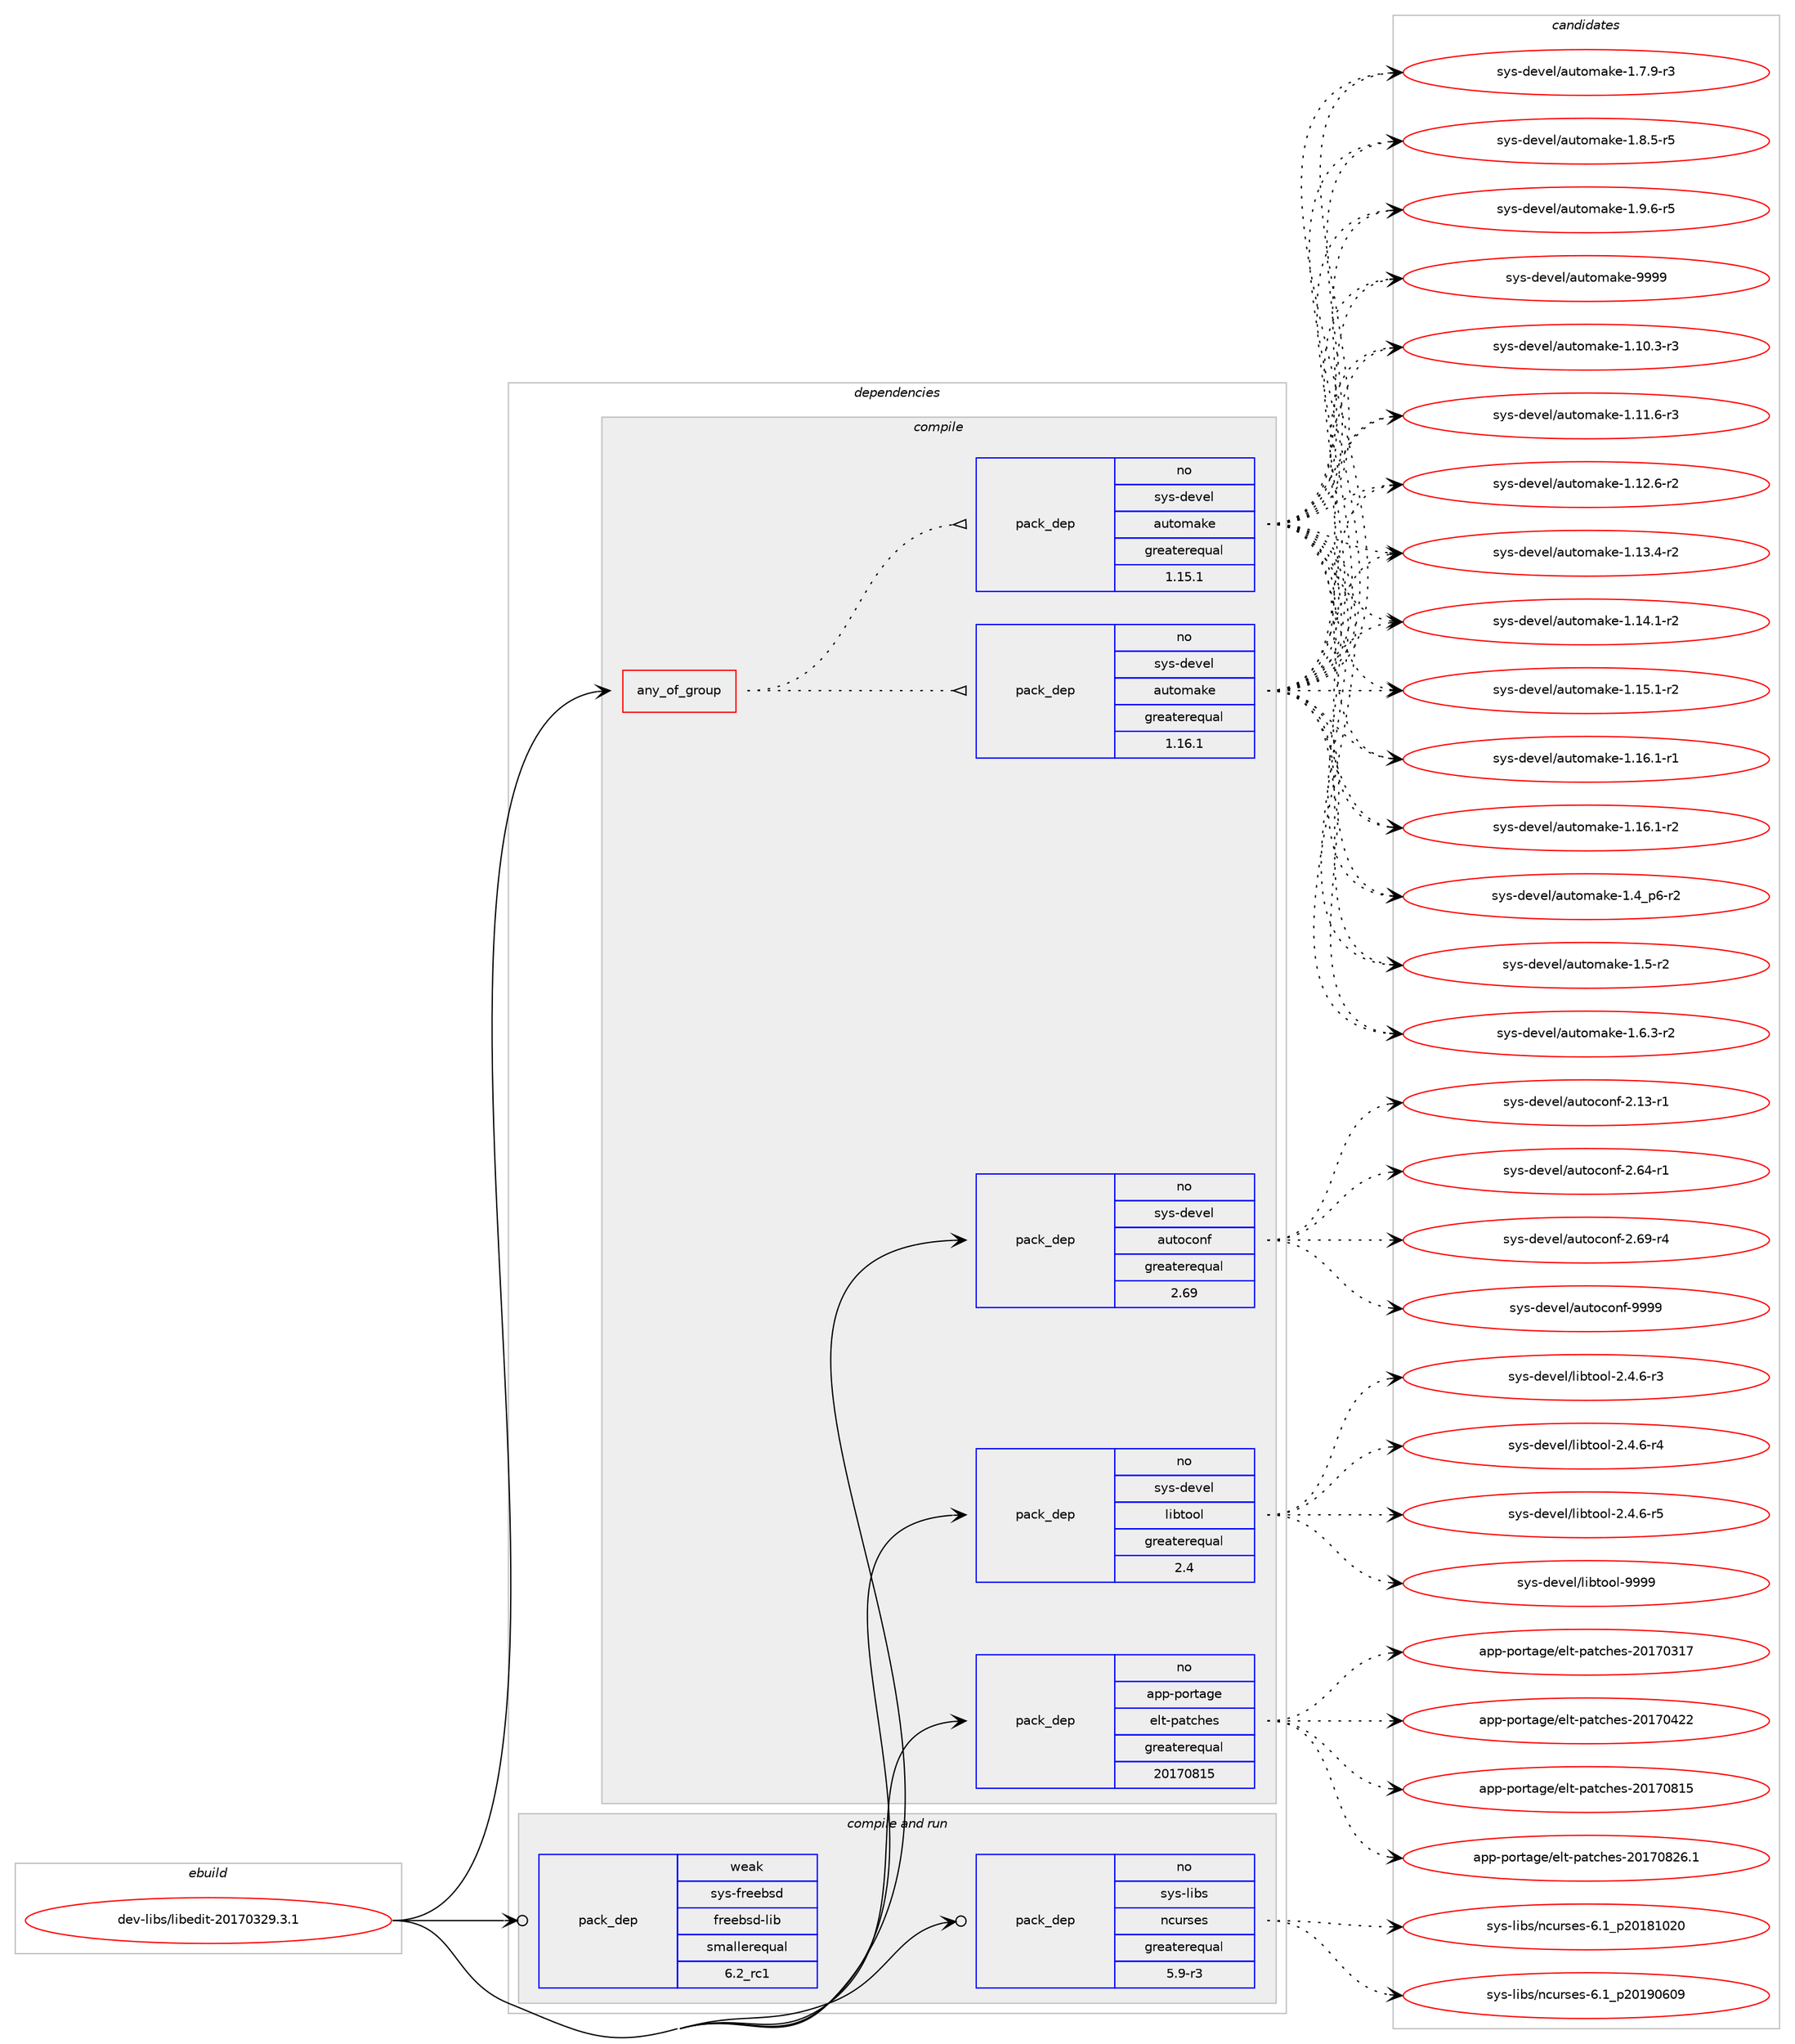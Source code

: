 digraph prolog {

# *************
# Graph options
# *************

newrank=true;
concentrate=true;
compound=true;
graph [rankdir=LR,fontname=Helvetica,fontsize=10,ranksep=1.5];#, ranksep=2.5, nodesep=0.2];
edge  [arrowhead=vee];
node  [fontname=Helvetica,fontsize=10];

# **********
# The ebuild
# **********

subgraph cluster_leftcol {
color=gray;
rank=same;
label=<<i>ebuild</i>>;
id [label="dev-libs/libedit-20170329.3.1", color=red, width=4, href="../dev-libs/libedit-20170329.3.1.svg"];
}

# ****************
# The dependencies
# ****************

subgraph cluster_midcol {
color=gray;
label=<<i>dependencies</i>>;
subgraph cluster_compile {
fillcolor="#eeeeee";
style=filled;
label=<<i>compile</i>>;
subgraph any11099 {
dependency565254 [label=<<TABLE BORDER="0" CELLBORDER="1" CELLSPACING="0" CELLPADDING="4"><TR><TD CELLPADDING="10">any_of_group</TD></TR></TABLE>>, shape=none, color=red];subgraph pack422146 {
dependency565255 [label=<<TABLE BORDER="0" CELLBORDER="1" CELLSPACING="0" CELLPADDING="4" WIDTH="220"><TR><TD ROWSPAN="6" CELLPADDING="30">pack_dep</TD></TR><TR><TD WIDTH="110">no</TD></TR><TR><TD>sys-devel</TD></TR><TR><TD>automake</TD></TR><TR><TD>greaterequal</TD></TR><TR><TD>1.16.1</TD></TR></TABLE>>, shape=none, color=blue];
}
dependency565254:e -> dependency565255:w [weight=20,style="dotted",arrowhead="oinv"];
subgraph pack422147 {
dependency565256 [label=<<TABLE BORDER="0" CELLBORDER="1" CELLSPACING="0" CELLPADDING="4" WIDTH="220"><TR><TD ROWSPAN="6" CELLPADDING="30">pack_dep</TD></TR><TR><TD WIDTH="110">no</TD></TR><TR><TD>sys-devel</TD></TR><TR><TD>automake</TD></TR><TR><TD>greaterequal</TD></TR><TR><TD>1.15.1</TD></TR></TABLE>>, shape=none, color=blue];
}
dependency565254:e -> dependency565256:w [weight=20,style="dotted",arrowhead="oinv"];
}
id:e -> dependency565254:w [weight=20,style="solid",arrowhead="vee"];
subgraph pack422148 {
dependency565257 [label=<<TABLE BORDER="0" CELLBORDER="1" CELLSPACING="0" CELLPADDING="4" WIDTH="220"><TR><TD ROWSPAN="6" CELLPADDING="30">pack_dep</TD></TR><TR><TD WIDTH="110">no</TD></TR><TR><TD>app-portage</TD></TR><TR><TD>elt-patches</TD></TR><TR><TD>greaterequal</TD></TR><TR><TD>20170815</TD></TR></TABLE>>, shape=none, color=blue];
}
id:e -> dependency565257:w [weight=20,style="solid",arrowhead="vee"];
subgraph pack422149 {
dependency565258 [label=<<TABLE BORDER="0" CELLBORDER="1" CELLSPACING="0" CELLPADDING="4" WIDTH="220"><TR><TD ROWSPAN="6" CELLPADDING="30">pack_dep</TD></TR><TR><TD WIDTH="110">no</TD></TR><TR><TD>sys-devel</TD></TR><TR><TD>autoconf</TD></TR><TR><TD>greaterequal</TD></TR><TR><TD>2.69</TD></TR></TABLE>>, shape=none, color=blue];
}
id:e -> dependency565258:w [weight=20,style="solid",arrowhead="vee"];
subgraph pack422150 {
dependency565259 [label=<<TABLE BORDER="0" CELLBORDER="1" CELLSPACING="0" CELLPADDING="4" WIDTH="220"><TR><TD ROWSPAN="6" CELLPADDING="30">pack_dep</TD></TR><TR><TD WIDTH="110">no</TD></TR><TR><TD>sys-devel</TD></TR><TR><TD>libtool</TD></TR><TR><TD>greaterequal</TD></TR><TR><TD>2.4</TD></TR></TABLE>>, shape=none, color=blue];
}
id:e -> dependency565259:w [weight=20,style="solid",arrowhead="vee"];
}
subgraph cluster_compileandrun {
fillcolor="#eeeeee";
style=filled;
label=<<i>compile and run</i>>;
subgraph pack422151 {
dependency565260 [label=<<TABLE BORDER="0" CELLBORDER="1" CELLSPACING="0" CELLPADDING="4" WIDTH="220"><TR><TD ROWSPAN="6" CELLPADDING="30">pack_dep</TD></TR><TR><TD WIDTH="110">no</TD></TR><TR><TD>sys-libs</TD></TR><TR><TD>ncurses</TD></TR><TR><TD>greaterequal</TD></TR><TR><TD>5.9-r3</TD></TR></TABLE>>, shape=none, color=blue];
}
id:e -> dependency565260:w [weight=20,style="solid",arrowhead="odotvee"];
subgraph pack422152 {
dependency565261 [label=<<TABLE BORDER="0" CELLBORDER="1" CELLSPACING="0" CELLPADDING="4" WIDTH="220"><TR><TD ROWSPAN="6" CELLPADDING="30">pack_dep</TD></TR><TR><TD WIDTH="110">weak</TD></TR><TR><TD>sys-freebsd</TD></TR><TR><TD>freebsd-lib</TD></TR><TR><TD>smallerequal</TD></TR><TR><TD>6.2_rc1</TD></TR></TABLE>>, shape=none, color=blue];
}
id:e -> dependency565261:w [weight=20,style="solid",arrowhead="odotvee"];
}
subgraph cluster_run {
fillcolor="#eeeeee";
style=filled;
label=<<i>run</i>>;
}
}

# **************
# The candidates
# **************

subgraph cluster_choices {
rank=same;
color=gray;
label=<<i>candidates</i>>;

subgraph choice422146 {
color=black;
nodesep=1;
choice11512111545100101118101108479711711611110997107101454946494846514511451 [label="sys-devel/automake-1.10.3-r3", color=red, width=4,href="../sys-devel/automake-1.10.3-r3.svg"];
choice11512111545100101118101108479711711611110997107101454946494946544511451 [label="sys-devel/automake-1.11.6-r3", color=red, width=4,href="../sys-devel/automake-1.11.6-r3.svg"];
choice11512111545100101118101108479711711611110997107101454946495046544511450 [label="sys-devel/automake-1.12.6-r2", color=red, width=4,href="../sys-devel/automake-1.12.6-r2.svg"];
choice11512111545100101118101108479711711611110997107101454946495146524511450 [label="sys-devel/automake-1.13.4-r2", color=red, width=4,href="../sys-devel/automake-1.13.4-r2.svg"];
choice11512111545100101118101108479711711611110997107101454946495246494511450 [label="sys-devel/automake-1.14.1-r2", color=red, width=4,href="../sys-devel/automake-1.14.1-r2.svg"];
choice11512111545100101118101108479711711611110997107101454946495346494511450 [label="sys-devel/automake-1.15.1-r2", color=red, width=4,href="../sys-devel/automake-1.15.1-r2.svg"];
choice11512111545100101118101108479711711611110997107101454946495446494511449 [label="sys-devel/automake-1.16.1-r1", color=red, width=4,href="../sys-devel/automake-1.16.1-r1.svg"];
choice11512111545100101118101108479711711611110997107101454946495446494511450 [label="sys-devel/automake-1.16.1-r2", color=red, width=4,href="../sys-devel/automake-1.16.1-r2.svg"];
choice115121115451001011181011084797117116111109971071014549465295112544511450 [label="sys-devel/automake-1.4_p6-r2", color=red, width=4,href="../sys-devel/automake-1.4_p6-r2.svg"];
choice11512111545100101118101108479711711611110997107101454946534511450 [label="sys-devel/automake-1.5-r2", color=red, width=4,href="../sys-devel/automake-1.5-r2.svg"];
choice115121115451001011181011084797117116111109971071014549465446514511450 [label="sys-devel/automake-1.6.3-r2", color=red, width=4,href="../sys-devel/automake-1.6.3-r2.svg"];
choice115121115451001011181011084797117116111109971071014549465546574511451 [label="sys-devel/automake-1.7.9-r3", color=red, width=4,href="../sys-devel/automake-1.7.9-r3.svg"];
choice115121115451001011181011084797117116111109971071014549465646534511453 [label="sys-devel/automake-1.8.5-r5", color=red, width=4,href="../sys-devel/automake-1.8.5-r5.svg"];
choice115121115451001011181011084797117116111109971071014549465746544511453 [label="sys-devel/automake-1.9.6-r5", color=red, width=4,href="../sys-devel/automake-1.9.6-r5.svg"];
choice115121115451001011181011084797117116111109971071014557575757 [label="sys-devel/automake-9999", color=red, width=4,href="../sys-devel/automake-9999.svg"];
dependency565255:e -> choice11512111545100101118101108479711711611110997107101454946494846514511451:w [style=dotted,weight="100"];
dependency565255:e -> choice11512111545100101118101108479711711611110997107101454946494946544511451:w [style=dotted,weight="100"];
dependency565255:e -> choice11512111545100101118101108479711711611110997107101454946495046544511450:w [style=dotted,weight="100"];
dependency565255:e -> choice11512111545100101118101108479711711611110997107101454946495146524511450:w [style=dotted,weight="100"];
dependency565255:e -> choice11512111545100101118101108479711711611110997107101454946495246494511450:w [style=dotted,weight="100"];
dependency565255:e -> choice11512111545100101118101108479711711611110997107101454946495346494511450:w [style=dotted,weight="100"];
dependency565255:e -> choice11512111545100101118101108479711711611110997107101454946495446494511449:w [style=dotted,weight="100"];
dependency565255:e -> choice11512111545100101118101108479711711611110997107101454946495446494511450:w [style=dotted,weight="100"];
dependency565255:e -> choice115121115451001011181011084797117116111109971071014549465295112544511450:w [style=dotted,weight="100"];
dependency565255:e -> choice11512111545100101118101108479711711611110997107101454946534511450:w [style=dotted,weight="100"];
dependency565255:e -> choice115121115451001011181011084797117116111109971071014549465446514511450:w [style=dotted,weight="100"];
dependency565255:e -> choice115121115451001011181011084797117116111109971071014549465546574511451:w [style=dotted,weight="100"];
dependency565255:e -> choice115121115451001011181011084797117116111109971071014549465646534511453:w [style=dotted,weight="100"];
dependency565255:e -> choice115121115451001011181011084797117116111109971071014549465746544511453:w [style=dotted,weight="100"];
dependency565255:e -> choice115121115451001011181011084797117116111109971071014557575757:w [style=dotted,weight="100"];
}
subgraph choice422147 {
color=black;
nodesep=1;
choice11512111545100101118101108479711711611110997107101454946494846514511451 [label="sys-devel/automake-1.10.3-r3", color=red, width=4,href="../sys-devel/automake-1.10.3-r3.svg"];
choice11512111545100101118101108479711711611110997107101454946494946544511451 [label="sys-devel/automake-1.11.6-r3", color=red, width=4,href="../sys-devel/automake-1.11.6-r3.svg"];
choice11512111545100101118101108479711711611110997107101454946495046544511450 [label="sys-devel/automake-1.12.6-r2", color=red, width=4,href="../sys-devel/automake-1.12.6-r2.svg"];
choice11512111545100101118101108479711711611110997107101454946495146524511450 [label="sys-devel/automake-1.13.4-r2", color=red, width=4,href="../sys-devel/automake-1.13.4-r2.svg"];
choice11512111545100101118101108479711711611110997107101454946495246494511450 [label="sys-devel/automake-1.14.1-r2", color=red, width=4,href="../sys-devel/automake-1.14.1-r2.svg"];
choice11512111545100101118101108479711711611110997107101454946495346494511450 [label="sys-devel/automake-1.15.1-r2", color=red, width=4,href="../sys-devel/automake-1.15.1-r2.svg"];
choice11512111545100101118101108479711711611110997107101454946495446494511449 [label="sys-devel/automake-1.16.1-r1", color=red, width=4,href="../sys-devel/automake-1.16.1-r1.svg"];
choice11512111545100101118101108479711711611110997107101454946495446494511450 [label="sys-devel/automake-1.16.1-r2", color=red, width=4,href="../sys-devel/automake-1.16.1-r2.svg"];
choice115121115451001011181011084797117116111109971071014549465295112544511450 [label="sys-devel/automake-1.4_p6-r2", color=red, width=4,href="../sys-devel/automake-1.4_p6-r2.svg"];
choice11512111545100101118101108479711711611110997107101454946534511450 [label="sys-devel/automake-1.5-r2", color=red, width=4,href="../sys-devel/automake-1.5-r2.svg"];
choice115121115451001011181011084797117116111109971071014549465446514511450 [label="sys-devel/automake-1.6.3-r2", color=red, width=4,href="../sys-devel/automake-1.6.3-r2.svg"];
choice115121115451001011181011084797117116111109971071014549465546574511451 [label="sys-devel/automake-1.7.9-r3", color=red, width=4,href="../sys-devel/automake-1.7.9-r3.svg"];
choice115121115451001011181011084797117116111109971071014549465646534511453 [label="sys-devel/automake-1.8.5-r5", color=red, width=4,href="../sys-devel/automake-1.8.5-r5.svg"];
choice115121115451001011181011084797117116111109971071014549465746544511453 [label="sys-devel/automake-1.9.6-r5", color=red, width=4,href="../sys-devel/automake-1.9.6-r5.svg"];
choice115121115451001011181011084797117116111109971071014557575757 [label="sys-devel/automake-9999", color=red, width=4,href="../sys-devel/automake-9999.svg"];
dependency565256:e -> choice11512111545100101118101108479711711611110997107101454946494846514511451:w [style=dotted,weight="100"];
dependency565256:e -> choice11512111545100101118101108479711711611110997107101454946494946544511451:w [style=dotted,weight="100"];
dependency565256:e -> choice11512111545100101118101108479711711611110997107101454946495046544511450:w [style=dotted,weight="100"];
dependency565256:e -> choice11512111545100101118101108479711711611110997107101454946495146524511450:w [style=dotted,weight="100"];
dependency565256:e -> choice11512111545100101118101108479711711611110997107101454946495246494511450:w [style=dotted,weight="100"];
dependency565256:e -> choice11512111545100101118101108479711711611110997107101454946495346494511450:w [style=dotted,weight="100"];
dependency565256:e -> choice11512111545100101118101108479711711611110997107101454946495446494511449:w [style=dotted,weight="100"];
dependency565256:e -> choice11512111545100101118101108479711711611110997107101454946495446494511450:w [style=dotted,weight="100"];
dependency565256:e -> choice115121115451001011181011084797117116111109971071014549465295112544511450:w [style=dotted,weight="100"];
dependency565256:e -> choice11512111545100101118101108479711711611110997107101454946534511450:w [style=dotted,weight="100"];
dependency565256:e -> choice115121115451001011181011084797117116111109971071014549465446514511450:w [style=dotted,weight="100"];
dependency565256:e -> choice115121115451001011181011084797117116111109971071014549465546574511451:w [style=dotted,weight="100"];
dependency565256:e -> choice115121115451001011181011084797117116111109971071014549465646534511453:w [style=dotted,weight="100"];
dependency565256:e -> choice115121115451001011181011084797117116111109971071014549465746544511453:w [style=dotted,weight="100"];
dependency565256:e -> choice115121115451001011181011084797117116111109971071014557575757:w [style=dotted,weight="100"];
}
subgraph choice422148 {
color=black;
nodesep=1;
choice97112112451121111141169710310147101108116451129711699104101115455048495548514955 [label="app-portage/elt-patches-20170317", color=red, width=4,href="../app-portage/elt-patches-20170317.svg"];
choice97112112451121111141169710310147101108116451129711699104101115455048495548525050 [label="app-portage/elt-patches-20170422", color=red, width=4,href="../app-portage/elt-patches-20170422.svg"];
choice97112112451121111141169710310147101108116451129711699104101115455048495548564953 [label="app-portage/elt-patches-20170815", color=red, width=4,href="../app-portage/elt-patches-20170815.svg"];
choice971121124511211111411697103101471011081164511297116991041011154550484955485650544649 [label="app-portage/elt-patches-20170826.1", color=red, width=4,href="../app-portage/elt-patches-20170826.1.svg"];
dependency565257:e -> choice97112112451121111141169710310147101108116451129711699104101115455048495548514955:w [style=dotted,weight="100"];
dependency565257:e -> choice97112112451121111141169710310147101108116451129711699104101115455048495548525050:w [style=dotted,weight="100"];
dependency565257:e -> choice97112112451121111141169710310147101108116451129711699104101115455048495548564953:w [style=dotted,weight="100"];
dependency565257:e -> choice971121124511211111411697103101471011081164511297116991041011154550484955485650544649:w [style=dotted,weight="100"];
}
subgraph choice422149 {
color=black;
nodesep=1;
choice1151211154510010111810110847971171161119911111010245504649514511449 [label="sys-devel/autoconf-2.13-r1", color=red, width=4,href="../sys-devel/autoconf-2.13-r1.svg"];
choice1151211154510010111810110847971171161119911111010245504654524511449 [label="sys-devel/autoconf-2.64-r1", color=red, width=4,href="../sys-devel/autoconf-2.64-r1.svg"];
choice1151211154510010111810110847971171161119911111010245504654574511452 [label="sys-devel/autoconf-2.69-r4", color=red, width=4,href="../sys-devel/autoconf-2.69-r4.svg"];
choice115121115451001011181011084797117116111991111101024557575757 [label="sys-devel/autoconf-9999", color=red, width=4,href="../sys-devel/autoconf-9999.svg"];
dependency565258:e -> choice1151211154510010111810110847971171161119911111010245504649514511449:w [style=dotted,weight="100"];
dependency565258:e -> choice1151211154510010111810110847971171161119911111010245504654524511449:w [style=dotted,weight="100"];
dependency565258:e -> choice1151211154510010111810110847971171161119911111010245504654574511452:w [style=dotted,weight="100"];
dependency565258:e -> choice115121115451001011181011084797117116111991111101024557575757:w [style=dotted,weight="100"];
}
subgraph choice422150 {
color=black;
nodesep=1;
choice1151211154510010111810110847108105981161111111084550465246544511451 [label="sys-devel/libtool-2.4.6-r3", color=red, width=4,href="../sys-devel/libtool-2.4.6-r3.svg"];
choice1151211154510010111810110847108105981161111111084550465246544511452 [label="sys-devel/libtool-2.4.6-r4", color=red, width=4,href="../sys-devel/libtool-2.4.6-r4.svg"];
choice1151211154510010111810110847108105981161111111084550465246544511453 [label="sys-devel/libtool-2.4.6-r5", color=red, width=4,href="../sys-devel/libtool-2.4.6-r5.svg"];
choice1151211154510010111810110847108105981161111111084557575757 [label="sys-devel/libtool-9999", color=red, width=4,href="../sys-devel/libtool-9999.svg"];
dependency565259:e -> choice1151211154510010111810110847108105981161111111084550465246544511451:w [style=dotted,weight="100"];
dependency565259:e -> choice1151211154510010111810110847108105981161111111084550465246544511452:w [style=dotted,weight="100"];
dependency565259:e -> choice1151211154510010111810110847108105981161111111084550465246544511453:w [style=dotted,weight="100"];
dependency565259:e -> choice1151211154510010111810110847108105981161111111084557575757:w [style=dotted,weight="100"];
}
subgraph choice422151 {
color=black;
nodesep=1;
choice1151211154510810598115471109911711411510111545544649951125048495649485048 [label="sys-libs/ncurses-6.1_p20181020", color=red, width=4,href="../sys-libs/ncurses-6.1_p20181020.svg"];
choice1151211154510810598115471109911711411510111545544649951125048495748544857 [label="sys-libs/ncurses-6.1_p20190609", color=red, width=4,href="../sys-libs/ncurses-6.1_p20190609.svg"];
dependency565260:e -> choice1151211154510810598115471109911711411510111545544649951125048495649485048:w [style=dotted,weight="100"];
dependency565260:e -> choice1151211154510810598115471109911711411510111545544649951125048495748544857:w [style=dotted,weight="100"];
}
subgraph choice422152 {
color=black;
nodesep=1;
}
}

}
